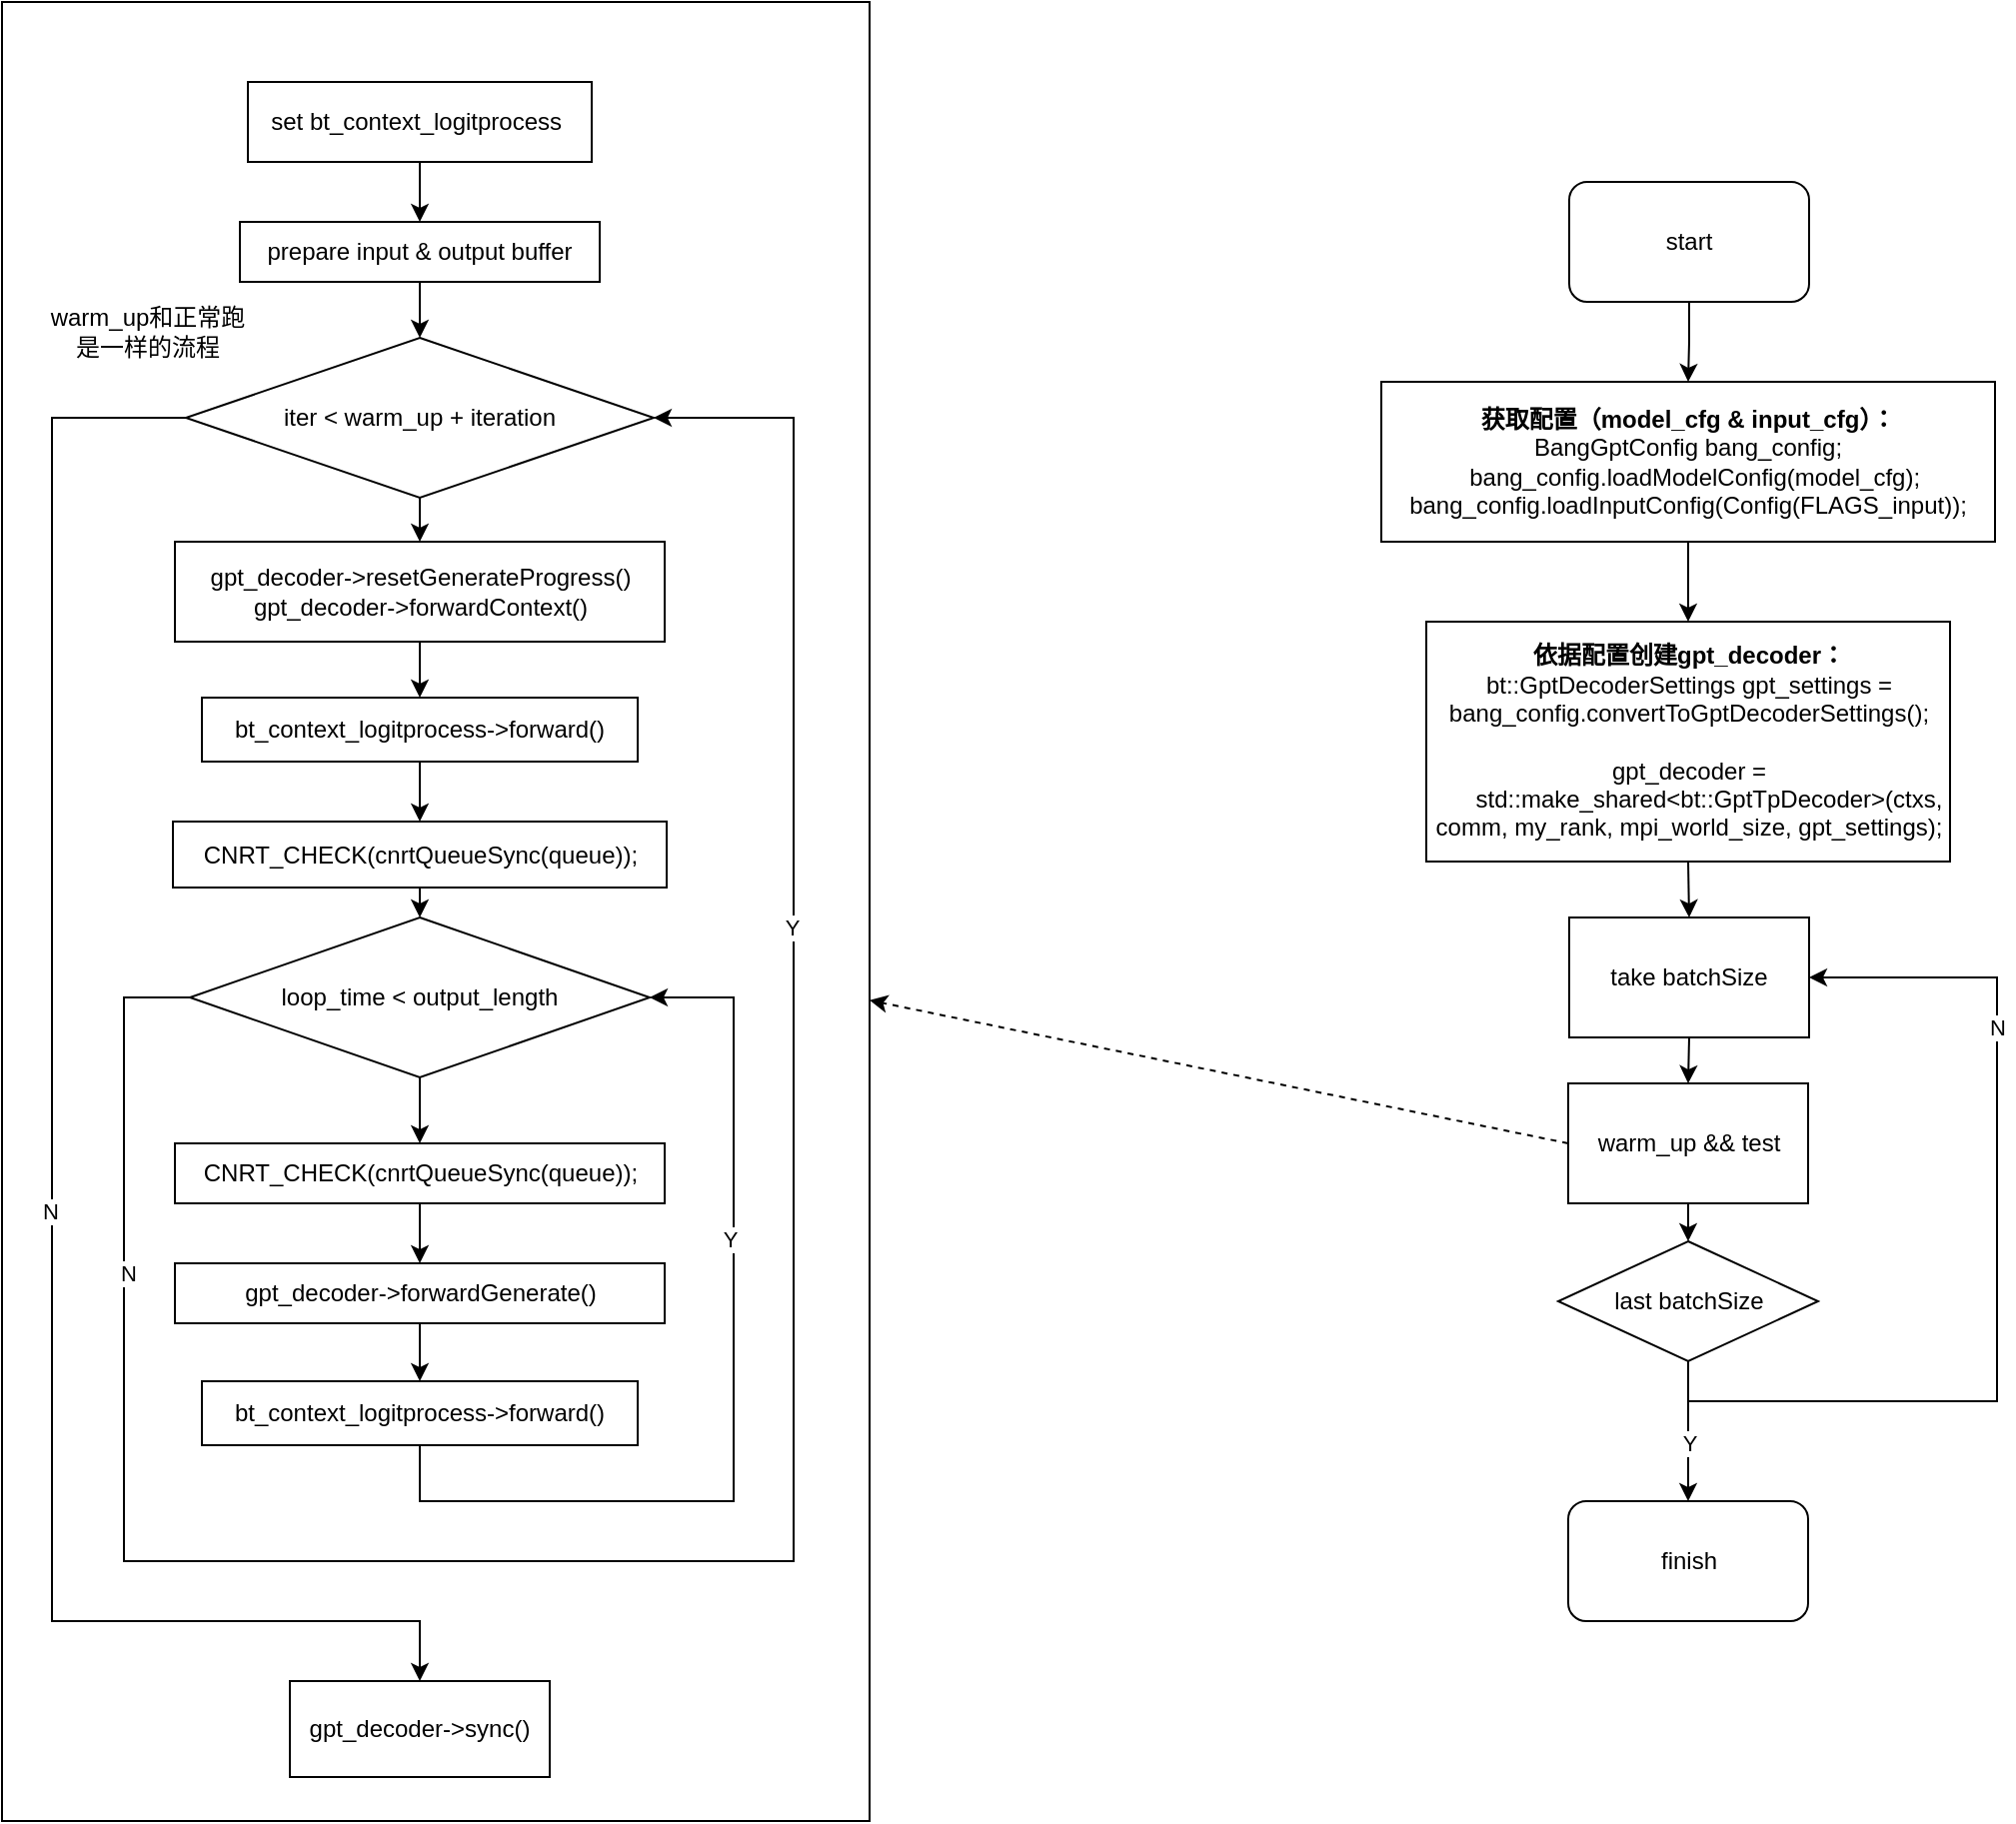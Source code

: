 <mxfile version="22.1.18" type="github">
  <diagram name="Page-1" id="ngBLYeSocTq8M1xLsUNh">
    <mxGraphModel dx="2204" dy="-4729" grid="1" gridSize="10" guides="1" tooltips="1" connect="1" arrows="1" fold="1" page="1" pageScale="1" pageWidth="850" pageHeight="1100" math="0" shadow="0">
      <root>
        <mxCell id="0" />
        <mxCell id="1" parent="0" />
        <mxCell id="sZN7Xor8rHKxraQ_Swqm-91" value="" style="rounded=0;whiteSpace=wrap;html=1;" vertex="1" parent="1">
          <mxGeometry x="-200" y="5650" width="434" height="910" as="geometry" />
        </mxCell>
        <mxCell id="sZN7Xor8rHKxraQ_Swqm-92" style="edgeStyle=orthogonalEdgeStyle;rounded=0;orthogonalLoop=1;jettySize=auto;html=1;exitX=0.5;exitY=1;exitDx=0;exitDy=0;entryX=0.5;entryY=0;entryDx=0;entryDy=0;" edge="1" parent="1" source="sZN7Xor8rHKxraQ_Swqm-95" target="sZN7Xor8rHKxraQ_Swqm-97">
          <mxGeometry relative="1" as="geometry">
            <mxPoint x="9" y="5938" as="targetPoint" />
          </mxGeometry>
        </mxCell>
        <mxCell id="sZN7Xor8rHKxraQ_Swqm-93" style="edgeStyle=orthogonalEdgeStyle;rounded=0;orthogonalLoop=1;jettySize=auto;html=1;exitX=0;exitY=0.5;exitDx=0;exitDy=0;entryX=0.5;entryY=0;entryDx=0;entryDy=0;" edge="1" parent="1" source="sZN7Xor8rHKxraQ_Swqm-95" target="sZN7Xor8rHKxraQ_Swqm-100">
          <mxGeometry relative="1" as="geometry">
            <Array as="points">
              <mxPoint x="-175" y="5858" />
              <mxPoint x="-175" y="6460" />
              <mxPoint x="9" y="6460" />
            </Array>
          </mxGeometry>
        </mxCell>
        <mxCell id="sZN7Xor8rHKxraQ_Swqm-94" value="N" style="edgeLabel;html=1;align=center;verticalAlign=middle;resizable=0;points=[];" vertex="1" connectable="0" parent="sZN7Xor8rHKxraQ_Swqm-93">
          <mxGeometry x="0.051" y="-1" relative="1" as="geometry">
            <mxPoint as="offset" />
          </mxGeometry>
        </mxCell>
        <mxCell id="sZN7Xor8rHKxraQ_Swqm-95" value="iter &amp;lt; warm_up + iteration" style="rhombus;whiteSpace=wrap;html=1;" vertex="1" parent="1">
          <mxGeometry x="-108" y="5818" width="234" height="80" as="geometry" />
        </mxCell>
        <mxCell id="sZN7Xor8rHKxraQ_Swqm-96" style="edgeStyle=orthogonalEdgeStyle;rounded=0;orthogonalLoop=1;jettySize=auto;html=1;exitX=0.5;exitY=1;exitDx=0;exitDy=0;entryX=0.5;entryY=0;entryDx=0;entryDy=0;" edge="1" parent="1" source="sZN7Xor8rHKxraQ_Swqm-97" target="sZN7Xor8rHKxraQ_Swqm-129">
          <mxGeometry relative="1" as="geometry" />
        </mxCell>
        <mxCell id="sZN7Xor8rHKxraQ_Swqm-97" value="gpt_decoder-&amp;gt;resetGenerateProgress()&lt;br&gt;gpt_decoder-&amp;gt;forwardContext()" style="rounded=0;whiteSpace=wrap;html=1;" vertex="1" parent="1">
          <mxGeometry x="-113.5" y="5920" width="245" height="50" as="geometry" />
        </mxCell>
        <mxCell id="sZN7Xor8rHKxraQ_Swqm-98" style="edgeStyle=orthogonalEdgeStyle;rounded=0;orthogonalLoop=1;jettySize=auto;html=1;exitX=0.5;exitY=1;exitDx=0;exitDy=0;entryX=0.5;entryY=0;entryDx=0;entryDy=0;" edge="1" parent="1" source="sZN7Xor8rHKxraQ_Swqm-99" target="sZN7Xor8rHKxraQ_Swqm-108">
          <mxGeometry relative="1" as="geometry" />
        </mxCell>
        <mxCell id="sZN7Xor8rHKxraQ_Swqm-99" value="CNRT_CHECK(cnrtQueueSync(queue));" style="rounded=0;whiteSpace=wrap;html=1;" vertex="1" parent="1">
          <mxGeometry x="-114.5" y="6060" width="247" height="33" as="geometry" />
        </mxCell>
        <mxCell id="sZN7Xor8rHKxraQ_Swqm-100" value="gpt_decoder-&amp;gt;sync()" style="rounded=0;whiteSpace=wrap;html=1;" vertex="1" parent="1">
          <mxGeometry x="-56" y="6490" width="130" height="48" as="geometry" />
        </mxCell>
        <mxCell id="sZN7Xor8rHKxraQ_Swqm-101" style="edgeStyle=orthogonalEdgeStyle;rounded=0;orthogonalLoop=1;jettySize=auto;html=1;exitX=0.5;exitY=1;exitDx=0;exitDy=0;entryX=1;entryY=0.5;entryDx=0;entryDy=0;" edge="1" parent="1" source="sZN7Xor8rHKxraQ_Swqm-103" target="sZN7Xor8rHKxraQ_Swqm-108">
          <mxGeometry relative="1" as="geometry">
            <Array as="points">
              <mxPoint x="9" y="6400" />
              <mxPoint x="166" y="6400" />
              <mxPoint x="166" y="6148" />
            </Array>
          </mxGeometry>
        </mxCell>
        <mxCell id="sZN7Xor8rHKxraQ_Swqm-102" value="Y" style="edgeLabel;html=1;align=center;verticalAlign=middle;resizable=0;points=[];" vertex="1" connectable="0" parent="sZN7Xor8rHKxraQ_Swqm-101">
          <mxGeometry x="0.319" y="2" relative="1" as="geometry">
            <mxPoint as="offset" />
          </mxGeometry>
        </mxCell>
        <mxCell id="sZN7Xor8rHKxraQ_Swqm-103" value="bt_context_logitprocess-&amp;gt;forward()" style="rounded=0;whiteSpace=wrap;html=1;" vertex="1" parent="1">
          <mxGeometry x="-100" y="6340" width="218" height="32" as="geometry" />
        </mxCell>
        <mxCell id="sZN7Xor8rHKxraQ_Swqm-104" style="edgeStyle=orthogonalEdgeStyle;rounded=0;orthogonalLoop=1;jettySize=auto;html=1;exitX=0.5;exitY=1;exitDx=0;exitDy=0;entryX=0.5;entryY=0;entryDx=0;entryDy=0;" edge="1" parent="1" source="sZN7Xor8rHKxraQ_Swqm-108" target="sZN7Xor8rHKxraQ_Swqm-127">
          <mxGeometry relative="1" as="geometry" />
        </mxCell>
        <mxCell id="sZN7Xor8rHKxraQ_Swqm-105" style="edgeStyle=orthogonalEdgeStyle;rounded=0;orthogonalLoop=1;jettySize=auto;html=1;exitX=0;exitY=0.5;exitDx=0;exitDy=0;entryX=1;entryY=0.5;entryDx=0;entryDy=0;" edge="1" parent="1" source="sZN7Xor8rHKxraQ_Swqm-108" target="sZN7Xor8rHKxraQ_Swqm-95">
          <mxGeometry relative="1" as="geometry">
            <Array as="points">
              <mxPoint x="-139" y="6148" />
              <mxPoint x="-139" y="6430" />
              <mxPoint x="196" y="6430" />
              <mxPoint x="196" y="5858" />
            </Array>
          </mxGeometry>
        </mxCell>
        <mxCell id="sZN7Xor8rHKxraQ_Swqm-106" value="Y" style="edgeLabel;html=1;align=center;verticalAlign=middle;resizable=0;points=[];" vertex="1" connectable="0" parent="sZN7Xor8rHKxraQ_Swqm-105">
          <mxGeometry x="0.498" y="1" relative="1" as="geometry">
            <mxPoint as="offset" />
          </mxGeometry>
        </mxCell>
        <mxCell id="sZN7Xor8rHKxraQ_Swqm-107" value="N" style="edgeLabel;html=1;align=center;verticalAlign=middle;resizable=0;points=[];" vertex="1" connectable="0" parent="sZN7Xor8rHKxraQ_Swqm-105">
          <mxGeometry x="-0.736" y="2" relative="1" as="geometry">
            <mxPoint as="offset" />
          </mxGeometry>
        </mxCell>
        <mxCell id="sZN7Xor8rHKxraQ_Swqm-108" value="loop_time &amp;lt; output_length" style="rhombus;whiteSpace=wrap;html=1;" vertex="1" parent="1">
          <mxGeometry x="-106" y="6108" width="230" height="80" as="geometry" />
        </mxCell>
        <mxCell id="sZN7Xor8rHKxraQ_Swqm-109" style="edgeStyle=orthogonalEdgeStyle;rounded=0;orthogonalLoop=1;jettySize=auto;html=1;exitX=0.5;exitY=1;exitDx=0;exitDy=0;entryX=0.5;entryY=0;entryDx=0;entryDy=0;" edge="1" parent="1" source="sZN7Xor8rHKxraQ_Swqm-110" target="sZN7Xor8rHKxraQ_Swqm-103">
          <mxGeometry relative="1" as="geometry" />
        </mxCell>
        <mxCell id="sZN7Xor8rHKxraQ_Swqm-110" value="gpt_decoder-&amp;gt;forwardGenerate()" style="rounded=0;whiteSpace=wrap;html=1;" vertex="1" parent="1">
          <mxGeometry x="-113.5" y="6281" width="245" height="30" as="geometry" />
        </mxCell>
        <mxCell id="sZN7Xor8rHKxraQ_Swqm-111" style="edgeStyle=orthogonalEdgeStyle;rounded=0;orthogonalLoop=1;jettySize=auto;html=1;exitX=0.5;exitY=1;exitDx=0;exitDy=0;entryX=0.5;entryY=0;entryDx=0;entryDy=0;" edge="1" parent="1" source="sZN7Xor8rHKxraQ_Swqm-112" target="sZN7Xor8rHKxraQ_Swqm-133">
          <mxGeometry relative="1" as="geometry">
            <mxPoint x="643.5" y="6118" as="targetPoint" />
          </mxGeometry>
        </mxCell>
        <mxCell id="sZN7Xor8rHKxraQ_Swqm-112" value="&lt;div&gt;&lt;b&gt;依据配置创建gpt_decoder：&lt;/b&gt;&lt;/div&gt;&lt;div&gt;bt::GptDecoderSettings gpt_settings = bang_config.convertToGptDecoderSettings();&lt;br&gt;&lt;/div&gt;&lt;div&gt;&lt;br&gt;&lt;/div&gt;&lt;div&gt;gpt_decoder =&lt;/div&gt;&lt;div&gt;&amp;nbsp; &amp;nbsp; &amp;nbsp; std::make_shared&amp;lt;bt::GptTpDecoder&amp;gt;(ctxs, comm, my_rank, mpi_world_size, gpt_settings);&lt;/div&gt;" style="rounded=0;whiteSpace=wrap;html=1;" vertex="1" parent="1">
          <mxGeometry x="512.5" y="5960" width="262" height="120" as="geometry" />
        </mxCell>
        <mxCell id="sZN7Xor8rHKxraQ_Swqm-113" style="edgeStyle=orthogonalEdgeStyle;rounded=0;orthogonalLoop=1;jettySize=auto;html=1;exitX=0.5;exitY=1;exitDx=0;exitDy=0;entryX=0.5;entryY=0;entryDx=0;entryDy=0;" edge="1" parent="1" source="sZN7Xor8rHKxraQ_Swqm-133" target="sZN7Xor8rHKxraQ_Swqm-118">
          <mxGeometry relative="1" as="geometry">
            <mxPoint x="643.5" y="6198" as="sourcePoint" />
          </mxGeometry>
        </mxCell>
        <mxCell id="sZN7Xor8rHKxraQ_Swqm-114" style="rounded=0;orthogonalLoop=1;jettySize=auto;html=1;exitX=0;exitY=0.5;exitDx=0;exitDy=0;dashed=1;" edge="1" parent="1" source="sZN7Xor8rHKxraQ_Swqm-118" target="sZN7Xor8rHKxraQ_Swqm-91">
          <mxGeometry relative="1" as="geometry" />
        </mxCell>
        <mxCell id="sZN7Xor8rHKxraQ_Swqm-115" style="edgeStyle=orthogonalEdgeStyle;rounded=0;orthogonalLoop=1;jettySize=auto;html=1;exitX=0.5;exitY=1;exitDx=0;exitDy=0;entryX=1;entryY=0.5;entryDx=0;entryDy=0;" edge="1" parent="1" source="sZN7Xor8rHKxraQ_Swqm-136" target="sZN7Xor8rHKxraQ_Swqm-133">
          <mxGeometry relative="1" as="geometry">
            <mxPoint x="643.5" y="6340" as="sourcePoint" />
            <mxPoint x="778" y="6158" as="targetPoint" />
            <Array as="points">
              <mxPoint x="644" y="6350" />
              <mxPoint x="798" y="6350" />
              <mxPoint x="798" y="6138" />
            </Array>
          </mxGeometry>
        </mxCell>
        <mxCell id="sZN7Xor8rHKxraQ_Swqm-116" value="N" style="edgeLabel;html=1;align=center;verticalAlign=middle;resizable=0;points=[];" vertex="1" connectable="0" parent="sZN7Xor8rHKxraQ_Swqm-115">
          <mxGeometry x="0.504" relative="1" as="geometry">
            <mxPoint as="offset" />
          </mxGeometry>
        </mxCell>
        <mxCell id="sZN7Xor8rHKxraQ_Swqm-117" style="edgeStyle=orthogonalEdgeStyle;rounded=0;orthogonalLoop=1;jettySize=auto;html=1;exitX=0.5;exitY=1;exitDx=0;exitDy=0;entryX=0.5;entryY=0;entryDx=0;entryDy=0;" edge="1" parent="1" source="sZN7Xor8rHKxraQ_Swqm-118" target="sZN7Xor8rHKxraQ_Swqm-136">
          <mxGeometry relative="1" as="geometry">
            <mxPoint x="643.5" y="6280" as="targetPoint" />
          </mxGeometry>
        </mxCell>
        <mxCell id="sZN7Xor8rHKxraQ_Swqm-118" value="warm_up &amp;amp;&amp;amp; test" style="rounded=0;whiteSpace=wrap;html=1;" vertex="1" parent="1">
          <mxGeometry x="583.5" y="6191" width="120" height="60" as="geometry" />
        </mxCell>
        <mxCell id="sZN7Xor8rHKxraQ_Swqm-119" style="edgeStyle=orthogonalEdgeStyle;rounded=0;orthogonalLoop=1;jettySize=auto;html=1;exitX=0.5;exitY=1;exitDx=0;exitDy=0;entryX=0.5;entryY=0;entryDx=0;entryDy=0;" edge="1" parent="1" source="sZN7Xor8rHKxraQ_Swqm-120" target="sZN7Xor8rHKxraQ_Swqm-123">
          <mxGeometry relative="1" as="geometry" />
        </mxCell>
        <mxCell id="sZN7Xor8rHKxraQ_Swqm-120" value="start" style="rounded=1;whiteSpace=wrap;html=1;" vertex="1" parent="1">
          <mxGeometry x="584" y="5740" width="120" height="60" as="geometry" />
        </mxCell>
        <mxCell id="sZN7Xor8rHKxraQ_Swqm-121" value="finish" style="rounded=1;whiteSpace=wrap;html=1;" vertex="1" parent="1">
          <mxGeometry x="583.5" y="6400" width="120" height="60" as="geometry" />
        </mxCell>
        <mxCell id="sZN7Xor8rHKxraQ_Swqm-122" style="edgeStyle=orthogonalEdgeStyle;rounded=0;orthogonalLoop=1;jettySize=auto;html=1;exitX=0.5;exitY=1;exitDx=0;exitDy=0;entryX=0.5;entryY=0;entryDx=0;entryDy=0;" edge="1" parent="1" source="sZN7Xor8rHKxraQ_Swqm-123" target="sZN7Xor8rHKxraQ_Swqm-112">
          <mxGeometry relative="1" as="geometry" />
        </mxCell>
        <mxCell id="sZN7Xor8rHKxraQ_Swqm-123" value="&lt;div style=&quot;border-color: var(--border-color);&quot;&gt;&lt;b style=&quot;border-color: var(--border-color);&quot;&gt;&amp;nbsp;获取配置（model_cfg &amp;amp; input_cfg）：&amp;nbsp;&lt;/b&gt;&lt;/div&gt;&lt;div&gt;BangGptConfig bang_config;&lt;br&gt;&lt;/div&gt;&lt;div&gt;&amp;nbsp; bang_config.loadModelConfig(model_cfg);&lt;/div&gt;&lt;div&gt;bang_config.loadInputConfig(Config(FLAGS_input));&lt;br&gt;&lt;/div&gt;" style="rounded=0;whiteSpace=wrap;html=1;" vertex="1" parent="1">
          <mxGeometry x="490" y="5840" width="307" height="80" as="geometry" />
        </mxCell>
        <mxCell id="sZN7Xor8rHKxraQ_Swqm-124" style="edgeStyle=orthogonalEdgeStyle;rounded=0;orthogonalLoop=1;jettySize=auto;html=1;exitX=0.5;exitY=1;exitDx=0;exitDy=0;entryX=0.5;entryY=0;entryDx=0;entryDy=0;" edge="1" parent="1" source="sZN7Xor8rHKxraQ_Swqm-125" target="sZN7Xor8rHKxraQ_Swqm-95">
          <mxGeometry relative="1" as="geometry" />
        </mxCell>
        <mxCell id="sZN7Xor8rHKxraQ_Swqm-125" value="prepare input &amp;amp; output buffer" style="rounded=0;whiteSpace=wrap;html=1;" vertex="1" parent="1">
          <mxGeometry x="-81" y="5760" width="180" height="30" as="geometry" />
        </mxCell>
        <mxCell id="sZN7Xor8rHKxraQ_Swqm-126" style="edgeStyle=orthogonalEdgeStyle;rounded=0;orthogonalLoop=1;jettySize=auto;html=1;exitX=0.5;exitY=1;exitDx=0;exitDy=0;entryX=0.5;entryY=0;entryDx=0;entryDy=0;" edge="1" parent="1" source="sZN7Xor8rHKxraQ_Swqm-127" target="sZN7Xor8rHKxraQ_Swqm-110">
          <mxGeometry relative="1" as="geometry" />
        </mxCell>
        <mxCell id="sZN7Xor8rHKxraQ_Swqm-127" value="CNRT_CHECK(cnrtQueueSync(queue));" style="rounded=0;whiteSpace=wrap;html=1;" vertex="1" parent="1">
          <mxGeometry x="-113.5" y="6221" width="245" height="30" as="geometry" />
        </mxCell>
        <mxCell id="sZN7Xor8rHKxraQ_Swqm-128" style="edgeStyle=orthogonalEdgeStyle;rounded=0;orthogonalLoop=1;jettySize=auto;html=1;exitX=0.5;exitY=1;exitDx=0;exitDy=0;entryX=0.5;entryY=0;entryDx=0;entryDy=0;" edge="1" parent="1" source="sZN7Xor8rHKxraQ_Swqm-129" target="sZN7Xor8rHKxraQ_Swqm-99">
          <mxGeometry relative="1" as="geometry" />
        </mxCell>
        <mxCell id="sZN7Xor8rHKxraQ_Swqm-129" value="bt_context_logitprocess-&amp;gt;forward()" style="rounded=0;whiteSpace=wrap;html=1;" vertex="1" parent="1">
          <mxGeometry x="-100" y="5998" width="218" height="32" as="geometry" />
        </mxCell>
        <mxCell id="sZN7Xor8rHKxraQ_Swqm-130" style="edgeStyle=orthogonalEdgeStyle;rounded=0;orthogonalLoop=1;jettySize=auto;html=1;exitX=0.5;exitY=1;exitDx=0;exitDy=0;entryX=0.5;entryY=0;entryDx=0;entryDy=0;" edge="1" parent="1" source="sZN7Xor8rHKxraQ_Swqm-131" target="sZN7Xor8rHKxraQ_Swqm-125">
          <mxGeometry relative="1" as="geometry" />
        </mxCell>
        <mxCell id="sZN7Xor8rHKxraQ_Swqm-131" value="set bt_context_logitprocess&amp;nbsp;" style="rounded=0;whiteSpace=wrap;html=1;" vertex="1" parent="1">
          <mxGeometry x="-77" y="5690" width="172" height="40" as="geometry" />
        </mxCell>
        <mxCell id="sZN7Xor8rHKxraQ_Swqm-132" value="warm_up和正常跑是一样的流程" style="text;html=1;strokeColor=none;fillColor=none;align=center;verticalAlign=middle;whiteSpace=wrap;rounded=0;" vertex="1" parent="1">
          <mxGeometry x="-177" y="5800" width="100" height="30" as="geometry" />
        </mxCell>
        <mxCell id="sZN7Xor8rHKxraQ_Swqm-133" value="take batchSize" style="rounded=0;whiteSpace=wrap;html=1;" vertex="1" parent="1">
          <mxGeometry x="584" y="6108" width="120" height="60" as="geometry" />
        </mxCell>
        <mxCell id="sZN7Xor8rHKxraQ_Swqm-134" style="edgeStyle=orthogonalEdgeStyle;rounded=0;orthogonalLoop=1;jettySize=auto;html=1;exitX=0.5;exitY=1;exitDx=0;exitDy=0;entryX=0.5;entryY=0;entryDx=0;entryDy=0;" edge="1" parent="1" source="sZN7Xor8rHKxraQ_Swqm-136" target="sZN7Xor8rHKxraQ_Swqm-121">
          <mxGeometry relative="1" as="geometry" />
        </mxCell>
        <mxCell id="sZN7Xor8rHKxraQ_Swqm-135" value="Y" style="edgeLabel;html=1;align=center;verticalAlign=middle;resizable=0;points=[];" vertex="1" connectable="0" parent="sZN7Xor8rHKxraQ_Swqm-134">
          <mxGeometry x="0.175" relative="1" as="geometry">
            <mxPoint as="offset" />
          </mxGeometry>
        </mxCell>
        <mxCell id="sZN7Xor8rHKxraQ_Swqm-136" value="last batchSize" style="rhombus;whiteSpace=wrap;html=1;" vertex="1" parent="1">
          <mxGeometry x="578.5" y="6270" width="130" height="60" as="geometry" />
        </mxCell>
      </root>
    </mxGraphModel>
  </diagram>
</mxfile>
